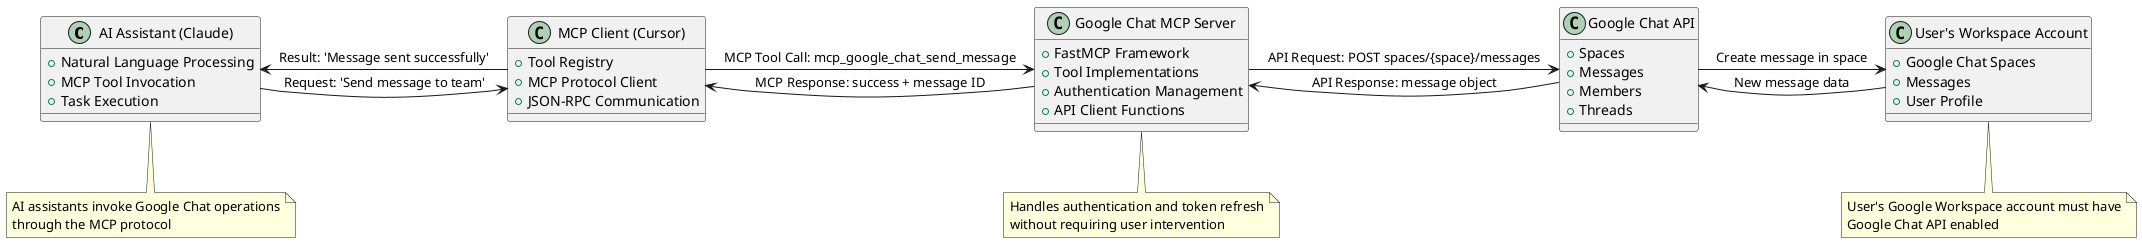 @startuml Google Chat MCP Server - System Overview

!define RECTANGLE class

RECTANGLE "AI Assistant (Claude)" as Claude {
  + Natural Language Processing
  + MCP Tool Invocation
  + Task Execution
}

RECTANGLE "MCP Client (Cursor)" as Cursor {
  + Tool Registry
  + MCP Protocol Client
  + JSON-RPC Communication
}

RECTANGLE "Google Chat MCP Server" as Server {
  + FastMCP Framework
  + Tool Implementations
  + Authentication Management
  + API Client Functions
}

RECTANGLE "Google Chat API" as GoogleAPI {
  + Spaces
  + Messages
  + Members
  + Threads
}

RECTANGLE "User's Workspace Account" as UserWorkspace {
  + Google Chat Spaces
  + Messages
  + User Profile
}

' Data flow
Claude -right-> Cursor : "Request: 'Send message to team'"
Cursor -right-> Server : "MCP Tool Call: mcp_google_chat_send_message"
Server -right-> GoogleAPI : "API Request: POST spaces/{space}/messages"
GoogleAPI -right-> UserWorkspace : "Create message in space"

UserWorkspace -left-> GoogleAPI : "New message data"
GoogleAPI -left-> Server : "API Response: message object"
Server -left-> Cursor : "MCP Response: success + message ID"
Cursor -left-> Claude : "Result: 'Message sent successfully'"

' Additional notes
note bottom of Claude
  AI assistants invoke Google Chat operations
  through the MCP protocol
end note

note bottom of Server
  Handles authentication and token refresh
  without requiring user intervention
end note

note bottom of UserWorkspace
  User's Google Workspace account must have
  Google Chat API enabled
end note

@enduml 